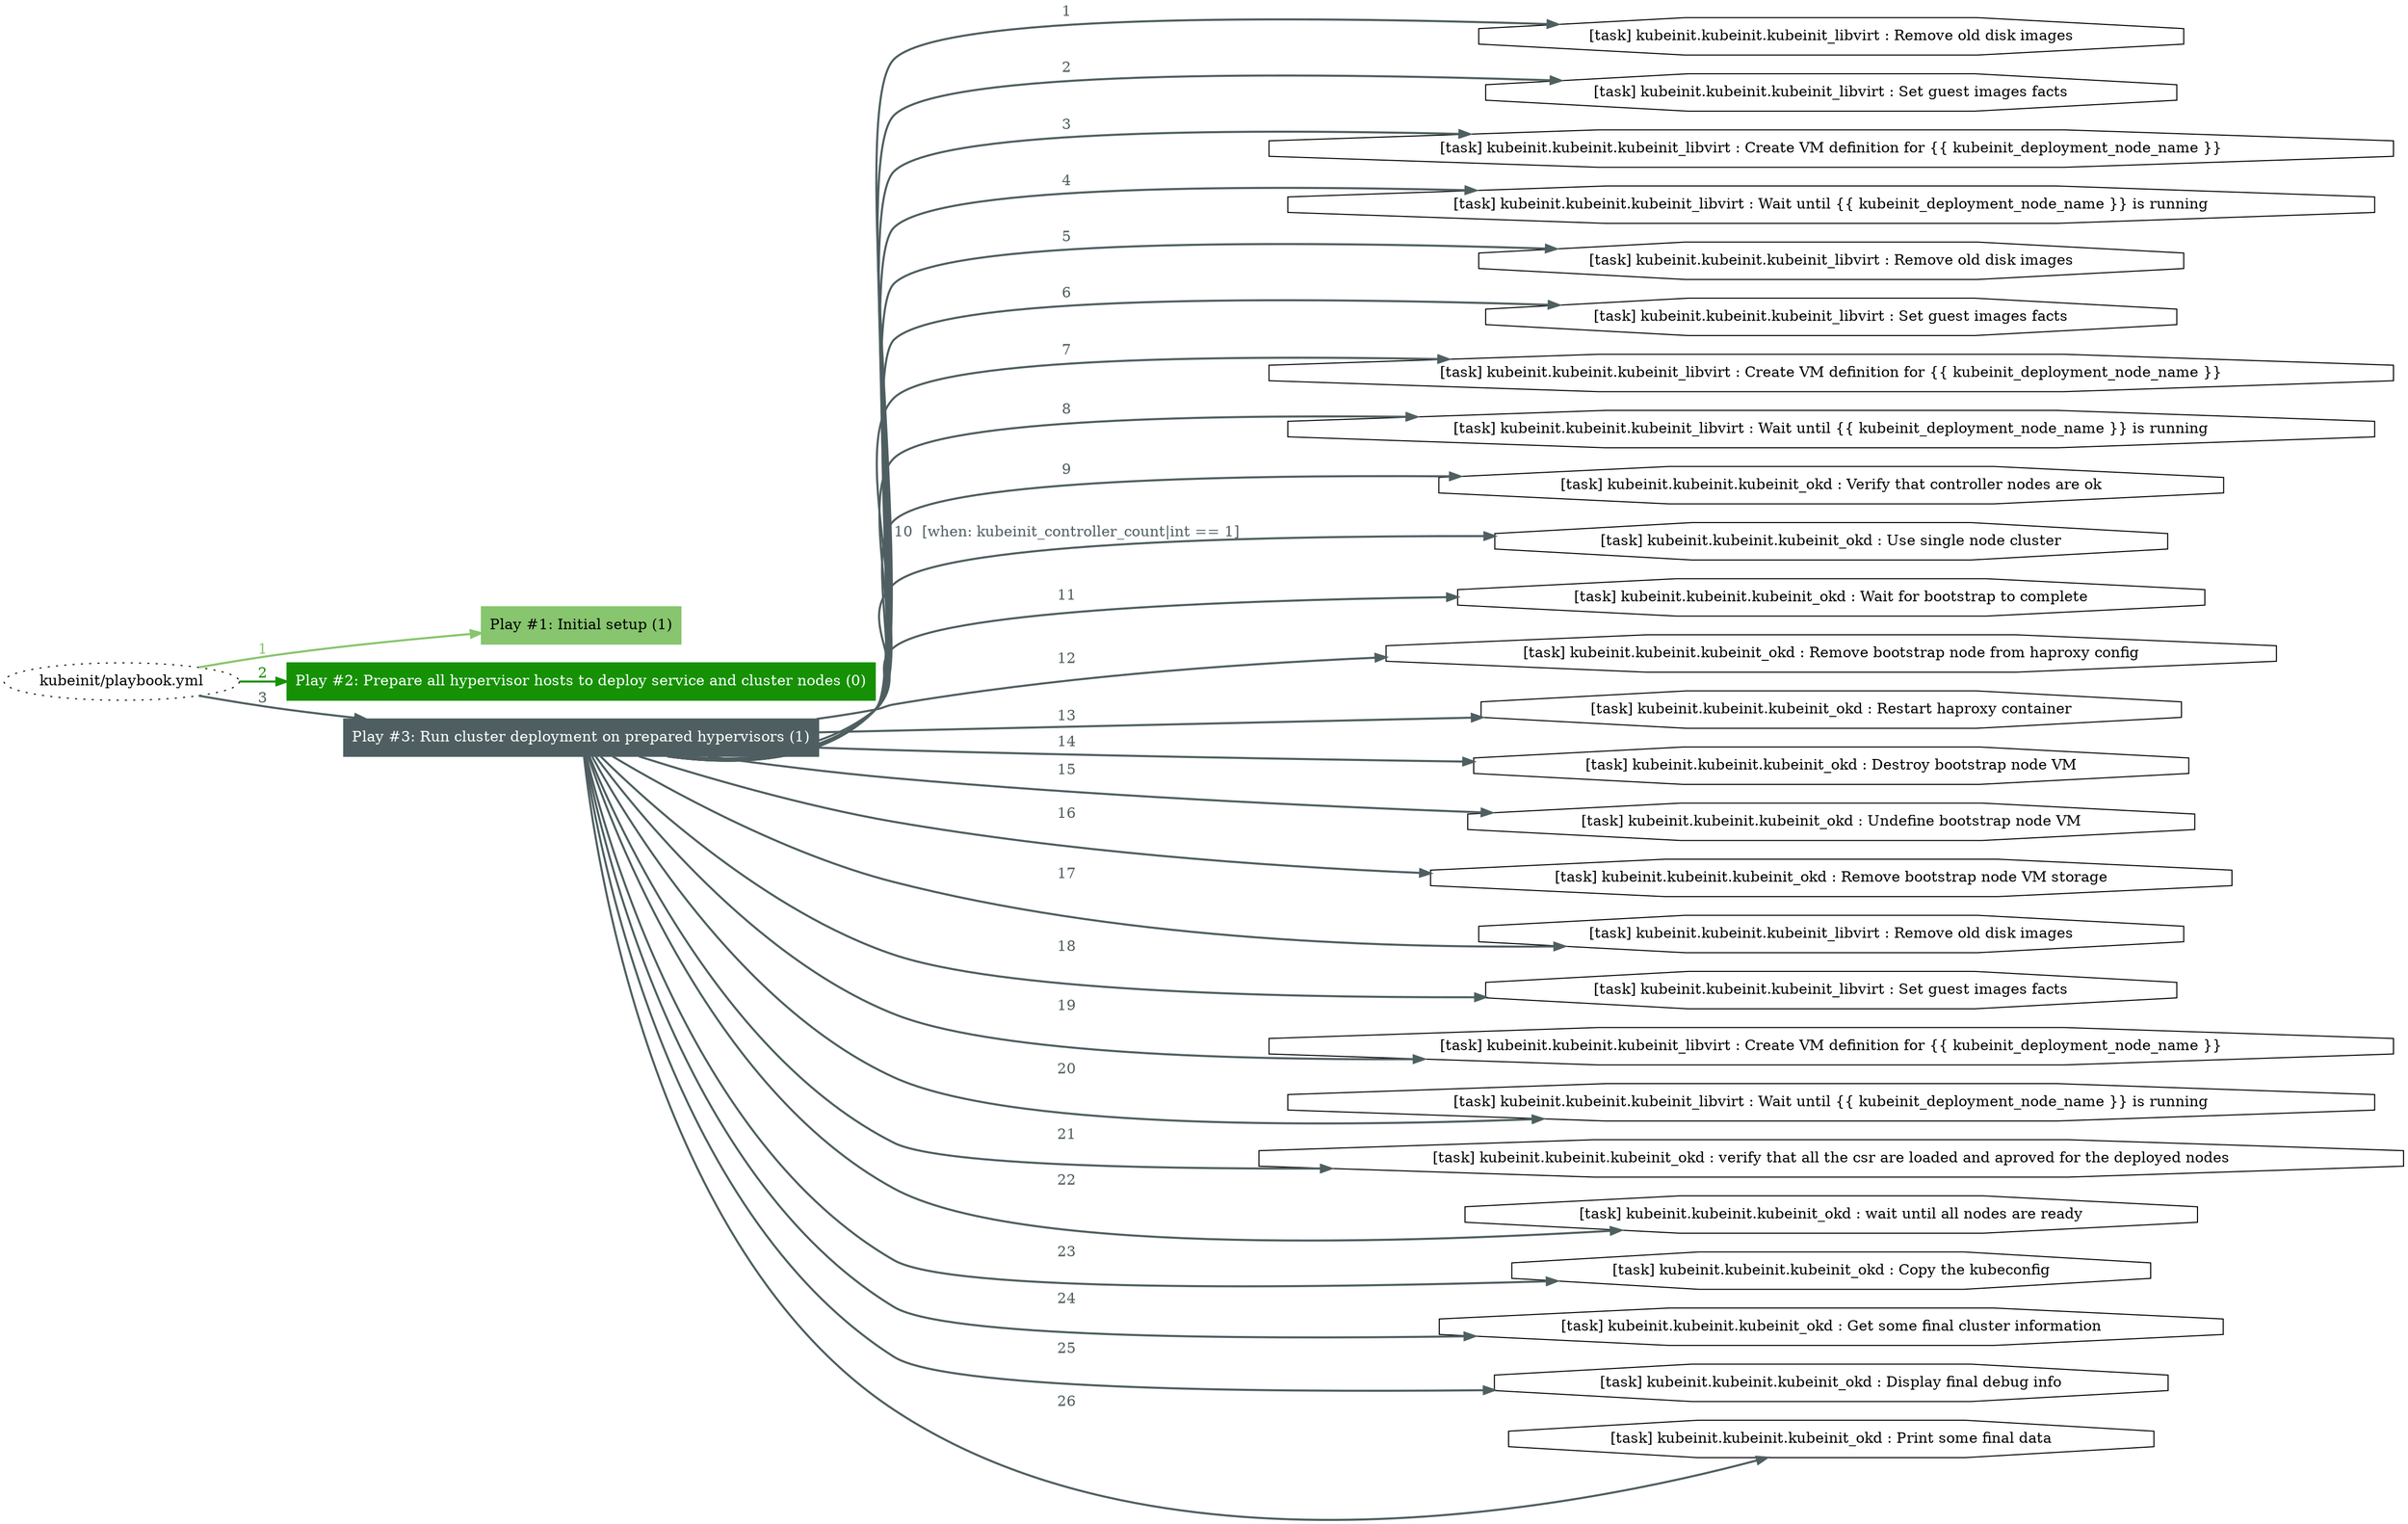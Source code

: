 digraph "kubeinit/playbook.yml "{
	graph [concentrate=true ordering=in rankdir=LR ratio=fill]
	edge [esep=5 sep=10]
	"kubeinit/playbook.yml" [id=root_node style=dotted]
	subgraph "Play #1: Initial setup (1) "{
		"Play #1: Initial setup (1)" [color="#87c56e" fontcolor="#000000" id="play_aac29026-7438-47d5-a106-429cb6e92cb3" shape=box style=filled tooltip=localhost]
		"kubeinit/playbook.yml" -> "Play #1: Initial setup (1)" [label=1 color="#87c56e" fontcolor="#87c56e" id="edge_6cb81db9-1d87-44f8-afdb-30fbf212f53f" style=bold]
	}
	subgraph "Play #2: Prepare all hypervisor hosts to deploy service and cluster nodes (0) "{
		"Play #2: Prepare all hypervisor hosts to deploy service and cluster nodes (0)" [color="#169105" fontcolor="#ffffff" id="play_b5f0a043-2309-4997-b0e9-4f30a3d7bf46" shape=box style=filled tooltip=""]
		"kubeinit/playbook.yml" -> "Play #2: Prepare all hypervisor hosts to deploy service and cluster nodes (0)" [label=2 color="#169105" fontcolor="#169105" id="edge_ca93f86a-5714-491a-bef4-baf431523cf7" style=bold]
	}
	subgraph "Play #3: Run cluster deployment on prepared hypervisors (1) "{
		"Play #3: Run cluster deployment on prepared hypervisors (1)" [color="#4f5f61" fontcolor="#ffffff" id="play_7cbacb33-f73c-4162-84ce-105c3b1551e4" shape=box style=filled tooltip=localhost]
		"kubeinit/playbook.yml" -> "Play #3: Run cluster deployment on prepared hypervisors (1)" [label=3 color="#4f5f61" fontcolor="#4f5f61" id="edge_53b00c50-c122-4470-a68b-c13df701b19c" style=bold]
		"task_9b31d60b-db63-4f62-ae18-586b492df98d" [label="[task] kubeinit.kubeinit.kubeinit_libvirt : Remove old disk images" id="task_9b31d60b-db63-4f62-ae18-586b492df98d" shape=octagon tooltip="[task] kubeinit.kubeinit.kubeinit_libvirt : Remove old disk images"]
		"Play #3: Run cluster deployment on prepared hypervisors (1)" -> "task_9b31d60b-db63-4f62-ae18-586b492df98d" [label=1 color="#4f5f61" fontcolor="#4f5f61" id="edge_c21b6f4d-025b-4b35-b8bc-299d2e8cb21f" style=bold]
		"task_f8deefea-c970-4430-aec8-e2973b1e6b83" [label="[task] kubeinit.kubeinit.kubeinit_libvirt : Set guest images facts" id="task_f8deefea-c970-4430-aec8-e2973b1e6b83" shape=octagon tooltip="[task] kubeinit.kubeinit.kubeinit_libvirt : Set guest images facts"]
		"Play #3: Run cluster deployment on prepared hypervisors (1)" -> "task_f8deefea-c970-4430-aec8-e2973b1e6b83" [label=2 color="#4f5f61" fontcolor="#4f5f61" id="edge_c7ca503c-ac7f-4f59-8470-90262907d54b" style=bold]
		"task_81a8b1ee-65fb-4875-bda6-ee798d4b82f3" [label="[task] kubeinit.kubeinit.kubeinit_libvirt : Create VM definition for {{ kubeinit_deployment_node_name }}" id="task_81a8b1ee-65fb-4875-bda6-ee798d4b82f3" shape=octagon tooltip="[task] kubeinit.kubeinit.kubeinit_libvirt : Create VM definition for {{ kubeinit_deployment_node_name }}"]
		"Play #3: Run cluster deployment on prepared hypervisors (1)" -> "task_81a8b1ee-65fb-4875-bda6-ee798d4b82f3" [label=3 color="#4f5f61" fontcolor="#4f5f61" id="edge_c573de67-0b2b-4522-bc12-53e6f100f1d1" style=bold]
		"task_c5353228-5039-4c19-b3a3-310d35e8e518" [label="[task] kubeinit.kubeinit.kubeinit_libvirt : Wait until {{ kubeinit_deployment_node_name }} is running" id="task_c5353228-5039-4c19-b3a3-310d35e8e518" shape=octagon tooltip="[task] kubeinit.kubeinit.kubeinit_libvirt : Wait until {{ kubeinit_deployment_node_name }} is running"]
		"Play #3: Run cluster deployment on prepared hypervisors (1)" -> "task_c5353228-5039-4c19-b3a3-310d35e8e518" [label=4 color="#4f5f61" fontcolor="#4f5f61" id="edge_1a66d119-d54c-447b-9a7c-99f54a64922e" style=bold]
		"task_4b617f69-cfd6-4001-b38c-902845360a32" [label="[task] kubeinit.kubeinit.kubeinit_libvirt : Remove old disk images" id="task_4b617f69-cfd6-4001-b38c-902845360a32" shape=octagon tooltip="[task] kubeinit.kubeinit.kubeinit_libvirt : Remove old disk images"]
		"Play #3: Run cluster deployment on prepared hypervisors (1)" -> "task_4b617f69-cfd6-4001-b38c-902845360a32" [label=5 color="#4f5f61" fontcolor="#4f5f61" id="edge_a2c97df0-c208-4e9d-9416-f14c372f74da" style=bold]
		"task_3a1f7e64-79e6-4f5e-8b28-8ed0ea1a88c7" [label="[task] kubeinit.kubeinit.kubeinit_libvirt : Set guest images facts" id="task_3a1f7e64-79e6-4f5e-8b28-8ed0ea1a88c7" shape=octagon tooltip="[task] kubeinit.kubeinit.kubeinit_libvirt : Set guest images facts"]
		"Play #3: Run cluster deployment on prepared hypervisors (1)" -> "task_3a1f7e64-79e6-4f5e-8b28-8ed0ea1a88c7" [label=6 color="#4f5f61" fontcolor="#4f5f61" id="edge_ac5b796d-5045-4c18-a86f-569d58c6e3f8" style=bold]
		"task_edb113c2-47a7-4c49-b0d2-cebf915b234d" [label="[task] kubeinit.kubeinit.kubeinit_libvirt : Create VM definition for {{ kubeinit_deployment_node_name }}" id="task_edb113c2-47a7-4c49-b0d2-cebf915b234d" shape=octagon tooltip="[task] kubeinit.kubeinit.kubeinit_libvirt : Create VM definition for {{ kubeinit_deployment_node_name }}"]
		"Play #3: Run cluster deployment on prepared hypervisors (1)" -> "task_edb113c2-47a7-4c49-b0d2-cebf915b234d" [label=7 color="#4f5f61" fontcolor="#4f5f61" id="edge_04181930-98e1-4de0-9b23-151f9e40a237" style=bold]
		"task_36f70f59-1e2b-47cb-bb7e-f8baca35569c" [label="[task] kubeinit.kubeinit.kubeinit_libvirt : Wait until {{ kubeinit_deployment_node_name }} is running" id="task_36f70f59-1e2b-47cb-bb7e-f8baca35569c" shape=octagon tooltip="[task] kubeinit.kubeinit.kubeinit_libvirt : Wait until {{ kubeinit_deployment_node_name }} is running"]
		"Play #3: Run cluster deployment on prepared hypervisors (1)" -> "task_36f70f59-1e2b-47cb-bb7e-f8baca35569c" [label=8 color="#4f5f61" fontcolor="#4f5f61" id="edge_cff0383e-321f-46e5-a4ee-5aad938acc3a" style=bold]
		"task_84fc50d0-5e36-40b8-b92a-b9e9239b665e" [label="[task] kubeinit.kubeinit.kubeinit_okd : Verify that controller nodes are ok" id="task_84fc50d0-5e36-40b8-b92a-b9e9239b665e" shape=octagon tooltip="[task] kubeinit.kubeinit.kubeinit_okd : Verify that controller nodes are ok"]
		"Play #3: Run cluster deployment on prepared hypervisors (1)" -> "task_84fc50d0-5e36-40b8-b92a-b9e9239b665e" [label=9 color="#4f5f61" fontcolor="#4f5f61" id="edge_899e53eb-da53-4a16-843b-048fecccddb5" style=bold]
		"task_9089d692-d2a3-4d9b-a3b2-9455718f68c5" [label="[task] kubeinit.kubeinit.kubeinit_okd : Use single node cluster" id="task_9089d692-d2a3-4d9b-a3b2-9455718f68c5" shape=octagon tooltip="[task] kubeinit.kubeinit.kubeinit_okd : Use single node cluster"]
		"Play #3: Run cluster deployment on prepared hypervisors (1)" -> "task_9089d692-d2a3-4d9b-a3b2-9455718f68c5" [label="10  [when: kubeinit_controller_count|int == 1]" color="#4f5f61" fontcolor="#4f5f61" id="edge_f62b6904-53a9-4755-83d7-73f373d9365a" style=bold]
		"task_f781f2be-610e-4312-8c4b-77c61f9b6160" [label="[task] kubeinit.kubeinit.kubeinit_okd : Wait for bootstrap to complete" id="task_f781f2be-610e-4312-8c4b-77c61f9b6160" shape=octagon tooltip="[task] kubeinit.kubeinit.kubeinit_okd : Wait for bootstrap to complete"]
		"Play #3: Run cluster deployment on prepared hypervisors (1)" -> "task_f781f2be-610e-4312-8c4b-77c61f9b6160" [label=11 color="#4f5f61" fontcolor="#4f5f61" id="edge_a1983eb9-7bf5-46b8-b09a-97b643f41be1" style=bold]
		"task_13c3b96c-62a3-4b1e-999a-7be76b83a2d5" [label="[task] kubeinit.kubeinit.kubeinit_okd : Remove bootstrap node from haproxy config" id="task_13c3b96c-62a3-4b1e-999a-7be76b83a2d5" shape=octagon tooltip="[task] kubeinit.kubeinit.kubeinit_okd : Remove bootstrap node from haproxy config"]
		"Play #3: Run cluster deployment on prepared hypervisors (1)" -> "task_13c3b96c-62a3-4b1e-999a-7be76b83a2d5" [label=12 color="#4f5f61" fontcolor="#4f5f61" id="edge_092f3f26-26e5-4e2c-9d88-bf243cd5f6c1" style=bold]
		"task_a877c9c3-4504-4cb8-bed9-3c4f5f03267f" [label="[task] kubeinit.kubeinit.kubeinit_okd : Restart haproxy container" id="task_a877c9c3-4504-4cb8-bed9-3c4f5f03267f" shape=octagon tooltip="[task] kubeinit.kubeinit.kubeinit_okd : Restart haproxy container"]
		"Play #3: Run cluster deployment on prepared hypervisors (1)" -> "task_a877c9c3-4504-4cb8-bed9-3c4f5f03267f" [label=13 color="#4f5f61" fontcolor="#4f5f61" id="edge_84d2a5b1-ea65-4423-b521-0b72ed95e589" style=bold]
		"task_440ee91f-8a46-4b4d-a59d-852d7ed13817" [label="[task] kubeinit.kubeinit.kubeinit_okd : Destroy bootstrap node VM" id="task_440ee91f-8a46-4b4d-a59d-852d7ed13817" shape=octagon tooltip="[task] kubeinit.kubeinit.kubeinit_okd : Destroy bootstrap node VM"]
		"Play #3: Run cluster deployment on prepared hypervisors (1)" -> "task_440ee91f-8a46-4b4d-a59d-852d7ed13817" [label=14 color="#4f5f61" fontcolor="#4f5f61" id="edge_47d5c68d-2579-4683-a803-2b033b357d86" style=bold]
		"task_3beab6f9-490a-4e44-a675-af191572c471" [label="[task] kubeinit.kubeinit.kubeinit_okd : Undefine bootstrap node VM" id="task_3beab6f9-490a-4e44-a675-af191572c471" shape=octagon tooltip="[task] kubeinit.kubeinit.kubeinit_okd : Undefine bootstrap node VM"]
		"Play #3: Run cluster deployment on prepared hypervisors (1)" -> "task_3beab6f9-490a-4e44-a675-af191572c471" [label=15 color="#4f5f61" fontcolor="#4f5f61" id="edge_3bc4315b-476a-4c7b-ba3f-b384fc30a97f" style=bold]
		"task_b57a14c5-b399-4339-999c-08e1f62fae62" [label="[task] kubeinit.kubeinit.kubeinit_okd : Remove bootstrap node VM storage" id="task_b57a14c5-b399-4339-999c-08e1f62fae62" shape=octagon tooltip="[task] kubeinit.kubeinit.kubeinit_okd : Remove bootstrap node VM storage"]
		"Play #3: Run cluster deployment on prepared hypervisors (1)" -> "task_b57a14c5-b399-4339-999c-08e1f62fae62" [label=16 color="#4f5f61" fontcolor="#4f5f61" id="edge_ff456099-aeee-4cdf-82fa-2213bc153c22" style=bold]
		"task_b077b24e-d4bd-4f15-994a-0779b733d9b2" [label="[task] kubeinit.kubeinit.kubeinit_libvirt : Remove old disk images" id="task_b077b24e-d4bd-4f15-994a-0779b733d9b2" shape=octagon tooltip="[task] kubeinit.kubeinit.kubeinit_libvirt : Remove old disk images"]
		"Play #3: Run cluster deployment on prepared hypervisors (1)" -> "task_b077b24e-d4bd-4f15-994a-0779b733d9b2" [label=17 color="#4f5f61" fontcolor="#4f5f61" id="edge_e9c7bd92-a209-4b4e-acf5-37333dc5bbef" style=bold]
		"task_2257f8c0-e960-4114-bb4e-36804fc8f3ee" [label="[task] kubeinit.kubeinit.kubeinit_libvirt : Set guest images facts" id="task_2257f8c0-e960-4114-bb4e-36804fc8f3ee" shape=octagon tooltip="[task] kubeinit.kubeinit.kubeinit_libvirt : Set guest images facts"]
		"Play #3: Run cluster deployment on prepared hypervisors (1)" -> "task_2257f8c0-e960-4114-bb4e-36804fc8f3ee" [label=18 color="#4f5f61" fontcolor="#4f5f61" id="edge_c51d659a-2a6f-4d83-8333-72a6c52cc024" style=bold]
		"task_8aeee580-8d56-4bf6-92d3-db6a007d40d4" [label="[task] kubeinit.kubeinit.kubeinit_libvirt : Create VM definition for {{ kubeinit_deployment_node_name }}" id="task_8aeee580-8d56-4bf6-92d3-db6a007d40d4" shape=octagon tooltip="[task] kubeinit.kubeinit.kubeinit_libvirt : Create VM definition for {{ kubeinit_deployment_node_name }}"]
		"Play #3: Run cluster deployment on prepared hypervisors (1)" -> "task_8aeee580-8d56-4bf6-92d3-db6a007d40d4" [label=19 color="#4f5f61" fontcolor="#4f5f61" id="edge_4c28cca6-7868-4fef-b296-5e3cdba68ff3" style=bold]
		"task_eea5297b-04a1-4abe-b1fc-aa9884bfdebf" [label="[task] kubeinit.kubeinit.kubeinit_libvirt : Wait until {{ kubeinit_deployment_node_name }} is running" id="task_eea5297b-04a1-4abe-b1fc-aa9884bfdebf" shape=octagon tooltip="[task] kubeinit.kubeinit.kubeinit_libvirt : Wait until {{ kubeinit_deployment_node_name }} is running"]
		"Play #3: Run cluster deployment on prepared hypervisors (1)" -> "task_eea5297b-04a1-4abe-b1fc-aa9884bfdebf" [label=20 color="#4f5f61" fontcolor="#4f5f61" id="edge_bd009a9d-abd3-4205-8898-f4bdf3ffca6f" style=bold]
		"task_8e5b7028-b8c2-466c-9199-b6fb8c42ae88" [label="[task] kubeinit.kubeinit.kubeinit_okd : verify that all the csr are loaded and aproved for the deployed nodes" id="task_8e5b7028-b8c2-466c-9199-b6fb8c42ae88" shape=octagon tooltip="[task] kubeinit.kubeinit.kubeinit_okd : verify that all the csr are loaded and aproved for the deployed nodes"]
		"Play #3: Run cluster deployment on prepared hypervisors (1)" -> "task_8e5b7028-b8c2-466c-9199-b6fb8c42ae88" [label=21 color="#4f5f61" fontcolor="#4f5f61" id="edge_2919576d-67f8-4348-a193-5cad3d24c72f" style=bold]
		"task_6db373e8-cade-43ff-a76e-57bf9eb6efaa" [label="[task] kubeinit.kubeinit.kubeinit_okd : wait until all nodes are ready" id="task_6db373e8-cade-43ff-a76e-57bf9eb6efaa" shape=octagon tooltip="[task] kubeinit.kubeinit.kubeinit_okd : wait until all nodes are ready"]
		"Play #3: Run cluster deployment on prepared hypervisors (1)" -> "task_6db373e8-cade-43ff-a76e-57bf9eb6efaa" [label=22 color="#4f5f61" fontcolor="#4f5f61" id="edge_c328634a-5942-44da-985f-f1ec93e24be8" style=bold]
		"task_7cb1fd92-1820-42c4-8ba3-91c9ae89b9a1" [label="[task] kubeinit.kubeinit.kubeinit_okd : Copy the kubeconfig" id="task_7cb1fd92-1820-42c4-8ba3-91c9ae89b9a1" shape=octagon tooltip="[task] kubeinit.kubeinit.kubeinit_okd : Copy the kubeconfig"]
		"Play #3: Run cluster deployment on prepared hypervisors (1)" -> "task_7cb1fd92-1820-42c4-8ba3-91c9ae89b9a1" [label=23 color="#4f5f61" fontcolor="#4f5f61" id="edge_1062c298-5df0-4a0d-9ea3-0cca21ec25c2" style=bold]
		"task_a02fd65b-867b-4840-bf82-a99f014f9e86" [label="[task] kubeinit.kubeinit.kubeinit_okd : Get some final cluster information" id="task_a02fd65b-867b-4840-bf82-a99f014f9e86" shape=octagon tooltip="[task] kubeinit.kubeinit.kubeinit_okd : Get some final cluster information"]
		"Play #3: Run cluster deployment on prepared hypervisors (1)" -> "task_a02fd65b-867b-4840-bf82-a99f014f9e86" [label=24 color="#4f5f61" fontcolor="#4f5f61" id="edge_51564a14-100d-4895-a888-a0744bfdf3b8" style=bold]
		"task_9964db39-3ed7-4ab4-a66e-f131a44c254f" [label="[task] kubeinit.kubeinit.kubeinit_okd : Display final debug info" id="task_9964db39-3ed7-4ab4-a66e-f131a44c254f" shape=octagon tooltip="[task] kubeinit.kubeinit.kubeinit_okd : Display final debug info"]
		"Play #3: Run cluster deployment on prepared hypervisors (1)" -> "task_9964db39-3ed7-4ab4-a66e-f131a44c254f" [label=25 color="#4f5f61" fontcolor="#4f5f61" id="edge_16b0da15-af97-4899-94de-70f901411d0a" style=bold]
		"task_add40eea-34b5-4ac8-8c8a-304630b38d6c" [label="[task] kubeinit.kubeinit.kubeinit_okd : Print some final data" id="task_add40eea-34b5-4ac8-8c8a-304630b38d6c" shape=octagon tooltip="[task] kubeinit.kubeinit.kubeinit_okd : Print some final data"]
		"Play #3: Run cluster deployment on prepared hypervisors (1)" -> "task_add40eea-34b5-4ac8-8c8a-304630b38d6c" [label=26 color="#4f5f61" fontcolor="#4f5f61" id="edge_b3db4c9a-fbcf-4e4d-87f4-8341d8dd4ba1" style=bold]
	}
}
